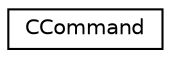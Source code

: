 digraph "Graphical Class Hierarchy"
{
  edge [fontname="Helvetica",fontsize="10",labelfontname="Helvetica",labelfontsize="10"];
  node [fontname="Helvetica",fontsize="10",shape=record];
  rankdir="LR";
  Node1 [label="CCommand",height=0.2,width=0.4,color="black", fillcolor="white", style="filled",URL="$classCCommand.html",tooltip="Class represent command of cell. "];
}
